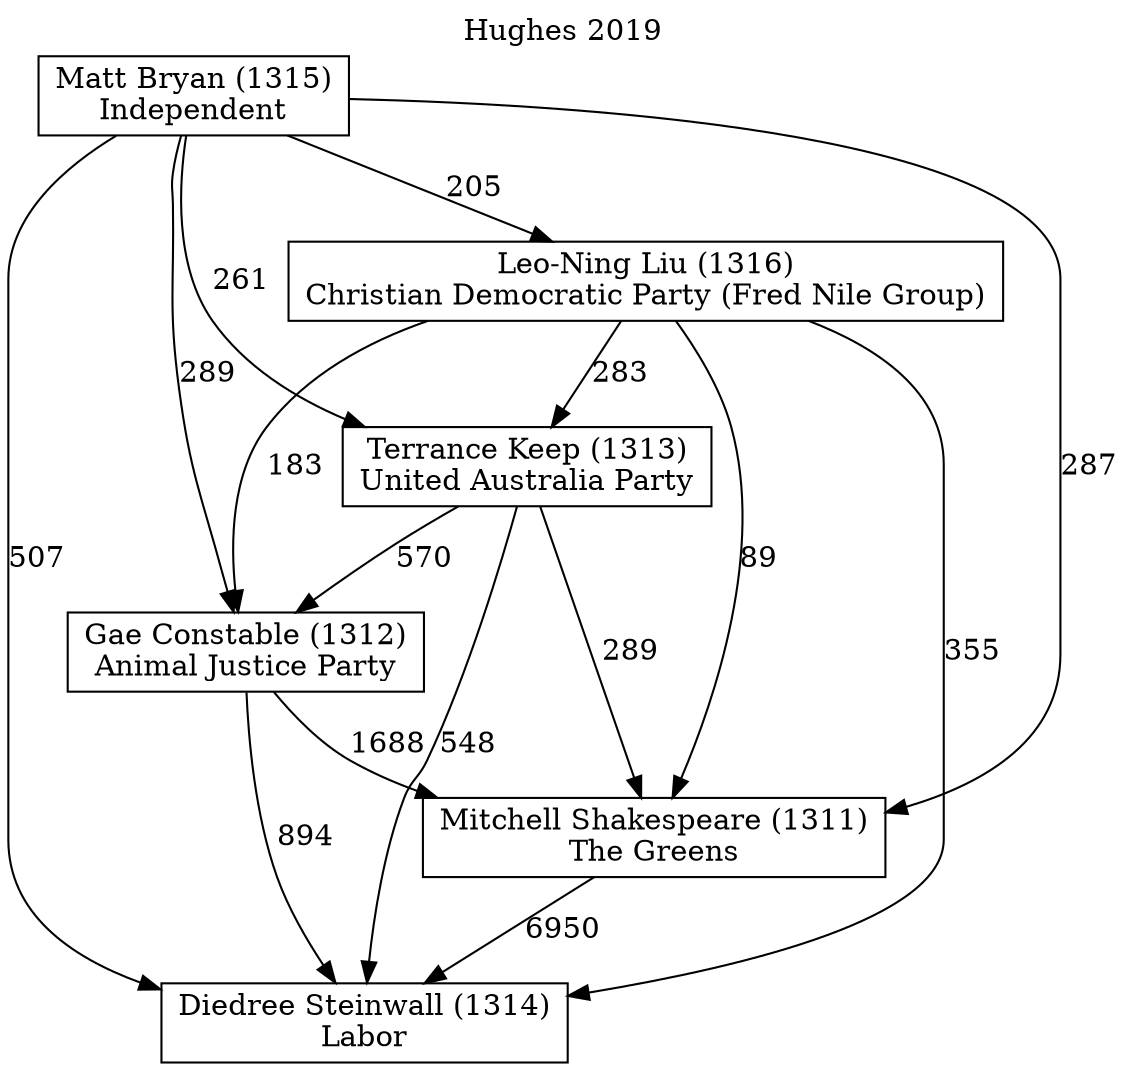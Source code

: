 // House preference flow
digraph "Diedree Steinwall (1314)_Hughes_2019" {
	graph [label="Hughes 2019" labelloc=t mclimit=10]
	node [shape=box]
	"Diedree Steinwall (1314)" [label="Diedree Steinwall (1314)
Labor"]
	"Mitchell Shakespeare (1311)" [label="Mitchell Shakespeare (1311)
The Greens"]
	"Gae Constable (1312)" [label="Gae Constable (1312)
Animal Justice Party"]
	"Terrance Keep (1313)" [label="Terrance Keep (1313)
United Australia Party"]
	"Leo-Ning Liu (1316)" [label="Leo-Ning Liu (1316)
Christian Democratic Party (Fred Nile Group)"]
	"Matt Bryan (1315)" [label="Matt Bryan (1315)
Independent"]
	"Mitchell Shakespeare (1311)" -> "Diedree Steinwall (1314)" [label=6950]
	"Gae Constable (1312)" -> "Mitchell Shakespeare (1311)" [label=1688]
	"Terrance Keep (1313)" -> "Gae Constable (1312)" [label=570]
	"Leo-Ning Liu (1316)" -> "Terrance Keep (1313)" [label=283]
	"Matt Bryan (1315)" -> "Leo-Ning Liu (1316)" [label=205]
	"Gae Constable (1312)" -> "Diedree Steinwall (1314)" [label=894]
	"Terrance Keep (1313)" -> "Diedree Steinwall (1314)" [label=548]
	"Leo-Ning Liu (1316)" -> "Diedree Steinwall (1314)" [label=355]
	"Matt Bryan (1315)" -> "Diedree Steinwall (1314)" [label=507]
	"Matt Bryan (1315)" -> "Terrance Keep (1313)" [label=261]
	"Leo-Ning Liu (1316)" -> "Gae Constable (1312)" [label=183]
	"Matt Bryan (1315)" -> "Gae Constable (1312)" [label=289]
	"Terrance Keep (1313)" -> "Mitchell Shakespeare (1311)" [label=289]
	"Leo-Ning Liu (1316)" -> "Mitchell Shakespeare (1311)" [label=89]
	"Matt Bryan (1315)" -> "Mitchell Shakespeare (1311)" [label=287]
}
